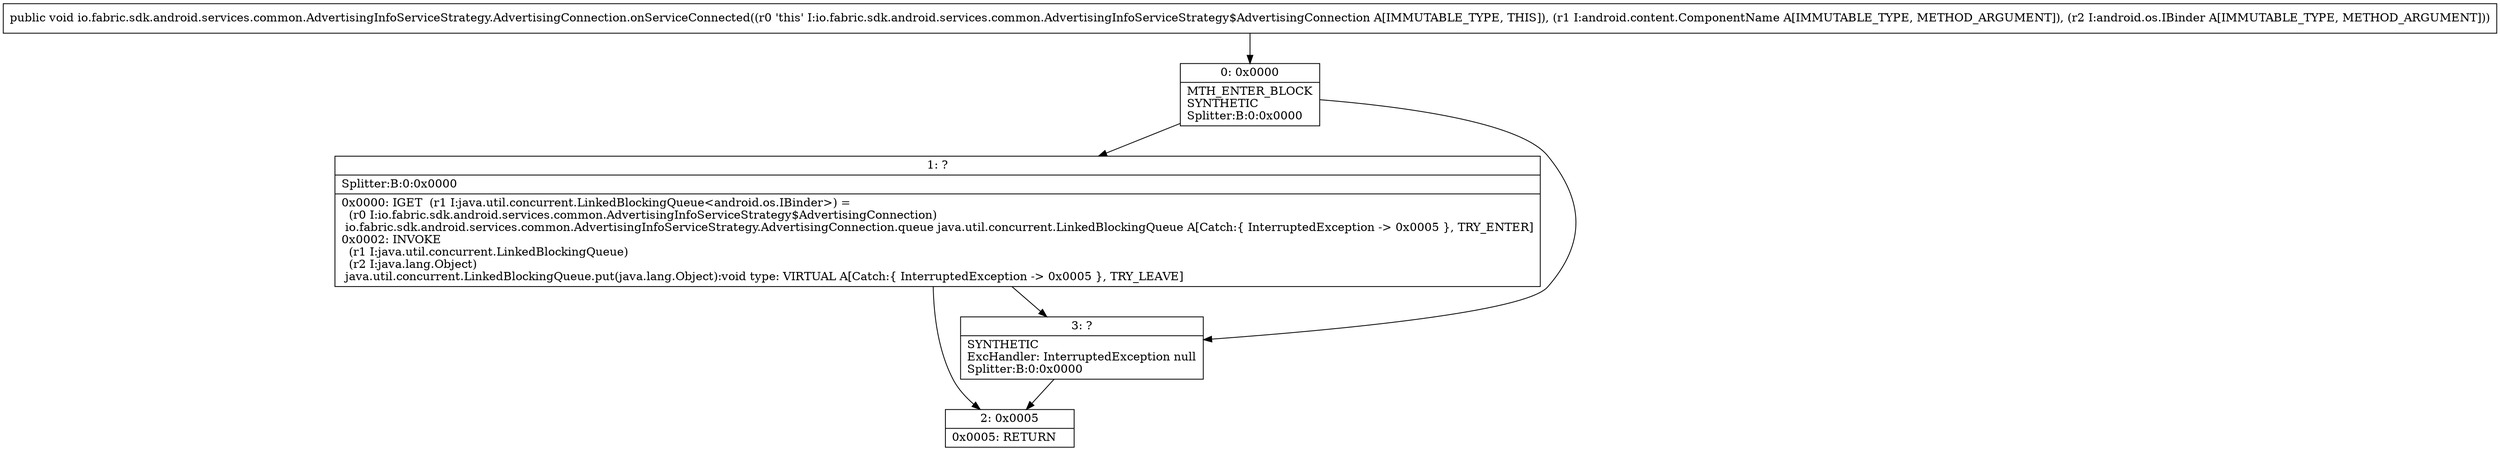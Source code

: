 digraph "CFG forio.fabric.sdk.android.services.common.AdvertisingInfoServiceStrategy.AdvertisingConnection.onServiceConnected(Landroid\/content\/ComponentName;Landroid\/os\/IBinder;)V" {
Node_0 [shape=record,label="{0\:\ 0x0000|MTH_ENTER_BLOCK\lSYNTHETIC\lSplitter:B:0:0x0000\l}"];
Node_1 [shape=record,label="{1\:\ ?|Splitter:B:0:0x0000\l|0x0000: IGET  (r1 I:java.util.concurrent.LinkedBlockingQueue\<android.os.IBinder\>) = \l  (r0 I:io.fabric.sdk.android.services.common.AdvertisingInfoServiceStrategy$AdvertisingConnection)\l io.fabric.sdk.android.services.common.AdvertisingInfoServiceStrategy.AdvertisingConnection.queue java.util.concurrent.LinkedBlockingQueue A[Catch:\{ InterruptedException \-\> 0x0005 \}, TRY_ENTER]\l0x0002: INVOKE  \l  (r1 I:java.util.concurrent.LinkedBlockingQueue)\l  (r2 I:java.lang.Object)\l java.util.concurrent.LinkedBlockingQueue.put(java.lang.Object):void type: VIRTUAL A[Catch:\{ InterruptedException \-\> 0x0005 \}, TRY_LEAVE]\l}"];
Node_2 [shape=record,label="{2\:\ 0x0005|0x0005: RETURN   \l}"];
Node_3 [shape=record,label="{3\:\ ?|SYNTHETIC\lExcHandler: InterruptedException null\lSplitter:B:0:0x0000\l}"];
MethodNode[shape=record,label="{public void io.fabric.sdk.android.services.common.AdvertisingInfoServiceStrategy.AdvertisingConnection.onServiceConnected((r0 'this' I:io.fabric.sdk.android.services.common.AdvertisingInfoServiceStrategy$AdvertisingConnection A[IMMUTABLE_TYPE, THIS]), (r1 I:android.content.ComponentName A[IMMUTABLE_TYPE, METHOD_ARGUMENT]), (r2 I:android.os.IBinder A[IMMUTABLE_TYPE, METHOD_ARGUMENT])) }"];
MethodNode -> Node_0;
Node_0 -> Node_1;
Node_0 -> Node_3;
Node_1 -> Node_2;
Node_1 -> Node_3;
Node_3 -> Node_2;
}

